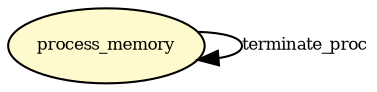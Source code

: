 digraph RGL__DirectedAdjacencyGraph {process_memory[fontsize = 8,label = "process_memory",shape = ellipse, fillcolor="#fffacd", style = filled]

process_memory -> process_memory[fontsize = 8,label = "terminate_proc", color="#000000"]

}